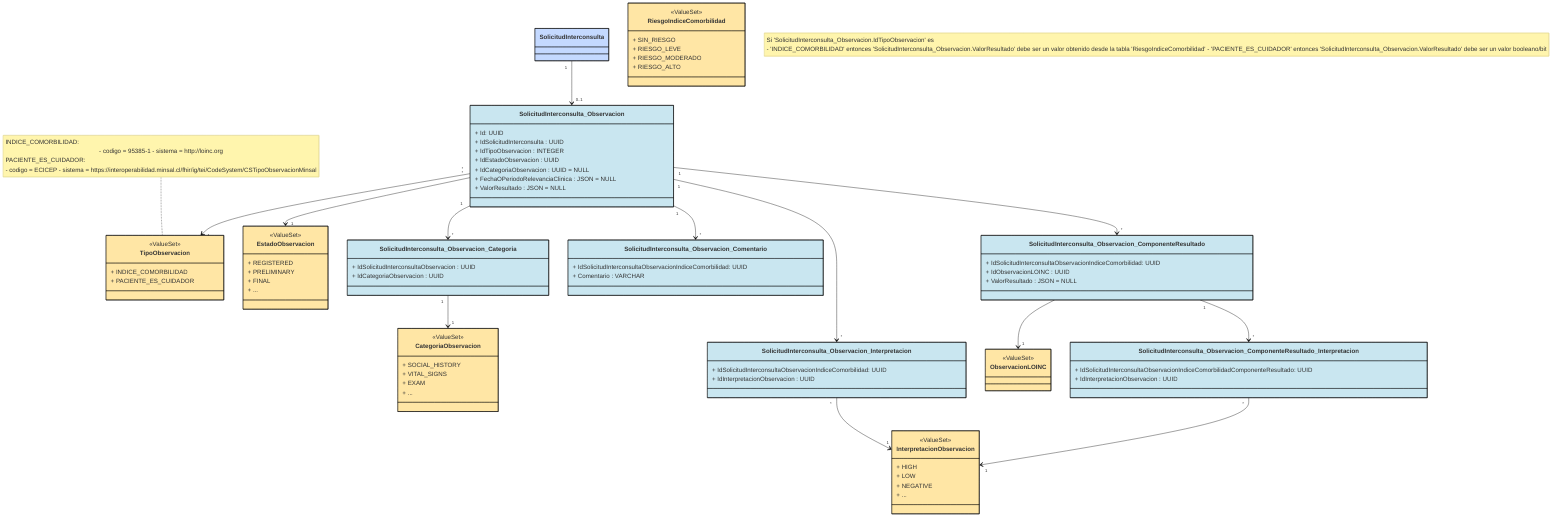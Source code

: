 ---
config:
  theme: base
  themeVariables:
    primaryBorderColor: "#000000"
    primaryColor: "#C9E6F0"
    noteBackgroundColor: "#b00b00"
---

classDiagram
direction TB

class SolicitudInterconsulta { }

class SolicitudInterconsulta_Observacion {
  + Id: UUID
  + IdSolicitudInterconsulta : UUID

  + IdTipoObservacion : INTEGER

  %% Observation.status
  + IdEstadoObservacion : UUID

  %% Observation.category ()
  + IdCategoriaObservacion : UUID = NULL
  
  %% Observation.effective[FechaEstimadaObservacion.type] = FechaEstimadaObservacion.value
  + FechaOPeriodoRelevanciaClinica : JSON = NULL

  %% Observation.value[x]
  + ValorResultado : JSON = NULL
}

note for TipoObservacion "
INDICE_COMORBILIDAD:
- codigo = 95385-1
- sistema = http://loinc.org

PACIENTE_ES_CUIDADOR:
- codigo = ECICEP
- sistema = https://interoperabilidad.minsal.cl/fhir/ig/tei/CodeSystem/CSTipoObservacionMinsal
"

class TipoObservacion {
  <<ValueSet>>
  + INDICE_COMORBILIDAD
  + PACIENTE_ES_CUIDADOR
}

class EstadoObservacion {
  <<ValueSet>> 
  + REGISTERED
  + PRELIMINARY
  + FINAL
  + ...
}

class SolicitudInterconsulta_Observacion_Categoria {
  %% FK para llegar al padre.
  + IdSolicitudInterconsultaObservacion : UUID
  + IdCategoriaObservacion : UUID
}

class CategoriaObservacion {
  <<ValueSet>>
  + SOCIAL_HISTORY
  + VITAL_SIGNS
  + EXAM
  + ...
}

class SolicitudInterconsulta_Observacion_Comentario {
  %% FK para llegar al padre.
  + IdSolicitudInterconsultaObservacionIndiceComorbilidad: UUID

  %% Observation.comment
  + Comentario : VARCHAR
}

class SolicitudInterconsulta_Observacion_ComponenteResultado {
  %% FK para llegar al padre.
  + IdSolicitudInterconsultaObservacionIndiceComorbilidad: UUID

  %% Observation.component.code
  + IdObservacionLOINC : UUID

  %% Si es distinto de NULL debe tener la siguiente estructura:
  %% {
  %%   type: 'QUANTITY' | 'CODEABLECONCEPT' | 'STRING' | 'BOOLEAN' | 'INTEGER' | 'RANGE' | 'RATIO' | 'SAMPLEDDATA' | 'TIME' | 'DATETIME' | 'PERIOD'
  %%   value: any
  %% }
  %% Donde 'value' es del tipo indicado en 'type', correspondiente a uno de los tipos de datos de FHIR',
  %% Por ejemplo, el tipo 'DateTime' está definido en 'https://hl7.org/fhir/R4/datatypes.html#dateTime'.
  %% Observation.component.value[x]
  + ValorResultado : JSON = NULL
}

class SolicitudInterconsulta_Observacion_ComponenteResultado_Interpretacion {
  %% FK para llegar al padre.
  + IdSolicitudInterconsultaObservacionIndiceComorbilidadComponenteResultado: UUID

  %% Observation.component.interpretation
  + IdInterpretacionObservacion : UUID
}

class ObservacionLOINC {
  <<ValueSet>>
}
krdh6335
class SolicitudInterconsulta_Observacion_Interpretacion {
  %% FK para llegar al padre.
  + IdSolicitudInterconsultaObservacionIndiceComorbilidad: UUID
  + IdInterpretacionObservacion : UUID
}


class InterpretacionObservacion {
  <<ValueSet>>
  + HIGH
  + LOW
  + NEGATIVE
  + ...
}

class RiesgoIndiceComorbilidad {
  <<ValueSet>>
  + SIN_RIESGO
  + RIESGO_LEVE
  + RIESGO_MODERADO
  + RIESGO_ALTO
}

note "Si 'SolicitudInterconsulta_Observacion.IdTipoObservacion' es
- 'INDICE_COMORBILIDAD' entonces 'SolicitudInterconsulta_Observacion.ValorResultado' debe ser un valor obtenido desde la tabla 'RiesgoIndiceComorbilidad'
- 'PACIENTE_ES_CUIDADOR' entonces 'SolicitudInterconsulta_Observacion.ValorResultado' debe ser un valor booleano/bit
"

SolicitudInterconsulta "1" --> "0..1" SolicitudInterconsulta_Observacion

SolicitudInterconsulta_Observacion "*" --> "1" EstadoObservacion
SolicitudInterconsulta_Observacion "*" --> "1" TipoObservacion
SolicitudInterconsulta_Observacion "1" --> "*" SolicitudInterconsulta_Observacion_Categoria
SolicitudInterconsulta_Observacion "1" --> "*" SolicitudInterconsulta_Observacion_Comentario
SolicitudInterconsulta_Observacion "1" --> "*" SolicitudInterconsulta_Observacion_ComponenteResultado
SolicitudInterconsulta_Observacion "1" --> "*" SolicitudInterconsulta_Observacion_Interpretacion

SolicitudInterconsulta_Observacion_Interpretacion "*" --> "1" InterpretacionObservacion
SolicitudInterconsulta_Observacion_Categoria "1" --> "1" CategoriaObservacion

SolicitudInterconsulta_Observacion_ComponenteResultado "*" --> "1" ObservacionLOINC
SolicitudInterconsulta_Observacion_ComponenteResultado_Interpretacion "*" --> "1" InterpretacionObservacion
SolicitudInterconsulta_Observacion_ComponenteResultado "1" --> "*" SolicitudInterconsulta_Observacion_ComponenteResultado_Interpretacion

style SolicitudInterconsulta fill:#C4D9FF,stroke:#000000
style InterpretacionObservacion fill:#FFE6A5,stroke:#000000
style RiesgoIndiceComorbilidad fill:#FFE6A5,stroke:#000000
style CategoriaObservacion fill:#FFE6A5,stroke:#000000
style EstadoObservacion fill:#FFE6A5,stroke:#000000
style TipoObservacion fill:#FFE6A5,stroke:#000000
style ObservacionLOINC fill:#FFE6A5,stroke:#000000

link InterpretacionObservacion "https://hl7.org/fhir/R4/valueset-observation-interpretation.html"
link RiesgoIndiceComorbilidad "https://build.fhir.org/ig/Minsal-CL/SIGTEv2-IG/ValueSet-VSIndicecomorbilidad.html"
link ObservacionLOINC "https://hl7.org/fhir/R4/valueset-observation-codes.html"
link CategoriaObservacion "https://hl7.org/fhir/R4/valueset-observation-category.html"
link EstadoObservacion "https://hl7.org/fhir/R4/valueset-observation-status.html"
link TipoObservacion "https://build.fhir.org/ig/Minsal-CL/SIGTEv2-IG/ValueSet-TipoDeObservacion.html"